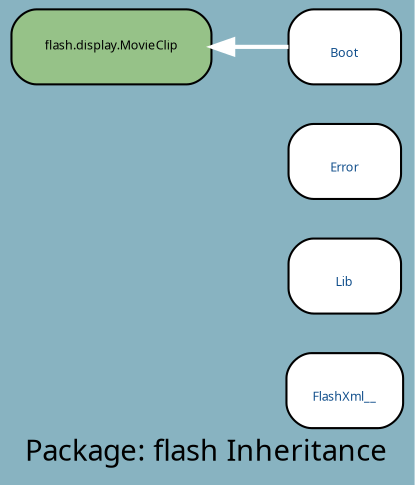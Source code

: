digraph uml {
	graph [label="Package: flash Inheritance", ratio=compress, rankdir=RL, smoothing=avg_dist, overlap=compress, packMode="graph", labelloc=c, fontname="DejaVu Sans Condenesed", fontsize=14, bgcolor="#88B3C1", fontcolor=black];
	node [label="\N", style="rounded,filled", fillcolor="#96c288", fontcolor="#104E8B", fontname="FFF Harmony", fontsize=6, shape=record, color=black];
	edge [fontname=Sans, fontsize=8, minlen="1.2", color=black, fontcolor=black];
	graph [lp="99,12",
		bb="0,0,198,223"];
	"flash.FlashXml__" [label="{\nFlashXml__}", fillcolor=white, URL="../types/flash/FlashXml__.html", tooltip="\nFlashXml__", portPos=w, pos="165,43", rects="137,25,193,61", width="0.78", height="0.50"];
	"flash.Lib" [label="{\nLib}", fillcolor=white, URL="../types/flash/Lib.html", tooltip="\nLib", portPos=w, pos="165,97", rects="138,79,192,115", width="0.75", height="0.50"];
	"flash.Error" [label="{\nError}", fillcolor=white, URL="../types/flash/Error.html", tooltip="\nError", portPos=w, pos="165,151", rects="138,133,192,169", width="0.75", height="0.50"];
	"flash.Boot" [label="{\nBoot}", fillcolor=white, URL="../types/flash/Boot.html", tooltip="\nBoot", portPos=w, pos="165,205", rects="138,187,192,223", width="0.75", height="0.50"];
	"flash.display.MovieClip" [fontcolor=black, pos="53,205", rects="5,187,101,223", width="1.33", height="0.50"];
	"flash.Boot" -> "flash.display.MovieClip" [color=white, style=bold, arrowhead=normal, arrowsize="1.0", pos="e,101,205 138,205 130,205 121,205 111,205"];
}
